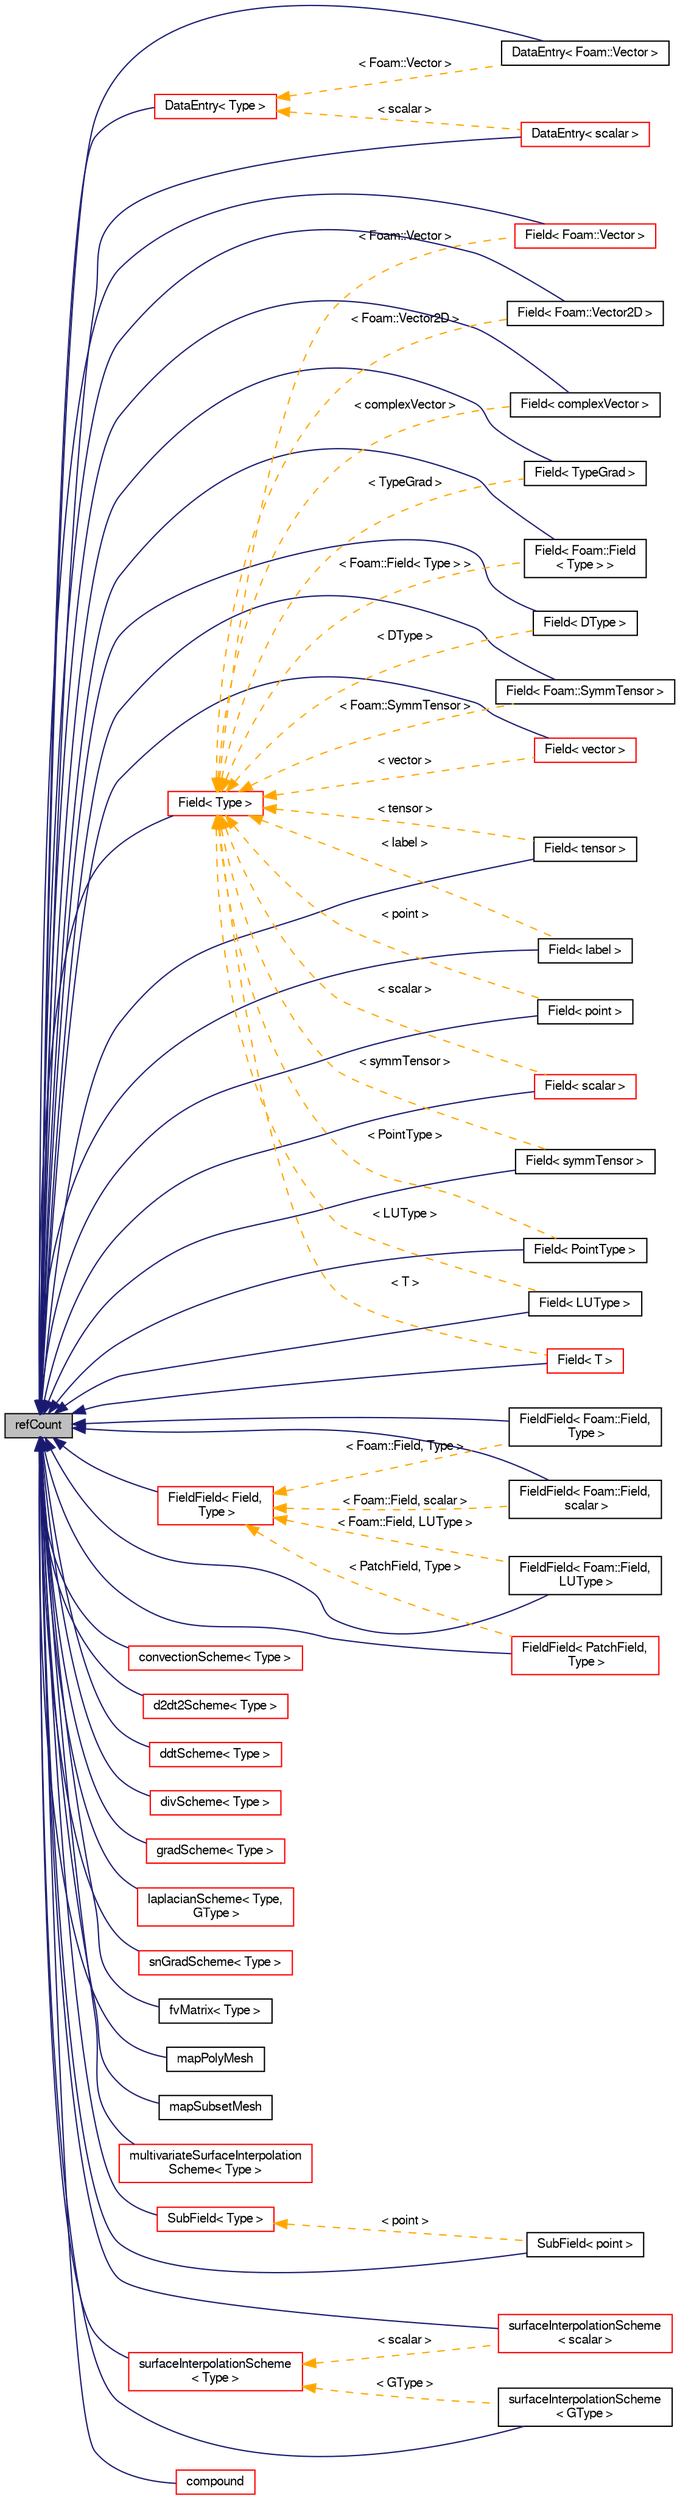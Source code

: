 digraph "refCount"
{
  bgcolor="transparent";
  edge [fontname="FreeSans",fontsize="10",labelfontname="FreeSans",labelfontsize="10"];
  node [fontname="FreeSans",fontsize="10",shape=record];
  rankdir="LR";
  Node0 [label="refCount",height=0.2,width=0.4,color="black", fillcolor="grey75", style="filled", fontcolor="black"];
  Node0 -> Node1 [dir="back",color="midnightblue",fontsize="10",style="solid",fontname="FreeSans"];
  Node1 [label="DataEntry\< Foam::Vector \>",height=0.2,width=0.4,color="black",URL="$a27662.html"];
  Node0 -> Node2 [dir="back",color="midnightblue",fontsize="10",style="solid",fontname="FreeSans"];
  Node2 [label="DataEntry\< scalar \>",height=0.2,width=0.4,color="red",URL="$a27662.html"];
  Node0 -> Node4 [dir="back",color="midnightblue",fontsize="10",style="solid",fontname="FreeSans"];
  Node4 [label="Field\< complexVector \>",height=0.2,width=0.4,color="black",URL="$a26466.html"];
  Node0 -> Node5 [dir="back",color="midnightblue",fontsize="10",style="solid",fontname="FreeSans"];
  Node5 [label="Field\< DType \>",height=0.2,width=0.4,color="black",URL="$a26466.html"];
  Node0 -> Node6 [dir="back",color="midnightblue",fontsize="10",style="solid",fontname="FreeSans"];
  Node6 [label="Field\< Foam::Field\l\< Type \> \>",height=0.2,width=0.4,color="black",URL="$a26466.html"];
  Node0 -> Node7 [dir="back",color="midnightblue",fontsize="10",style="solid",fontname="FreeSans"];
  Node7 [label="Field\< Foam::SymmTensor \>",height=0.2,width=0.4,color="black",URL="$a26466.html"];
  Node0 -> Node8 [dir="back",color="midnightblue",fontsize="10",style="solid",fontname="FreeSans"];
  Node8 [label="Field\< Foam::Vector \>",height=0.2,width=0.4,color="red",URL="$a26466.html"];
  Node0 -> Node11 [dir="back",color="midnightblue",fontsize="10",style="solid",fontname="FreeSans"];
  Node11 [label="Field\< Foam::Vector2D \>",height=0.2,width=0.4,color="black",URL="$a26466.html"];
  Node0 -> Node12 [dir="back",color="midnightblue",fontsize="10",style="solid",fontname="FreeSans"];
  Node12 [label="Field\< label \>",height=0.2,width=0.4,color="black",URL="$a26466.html"];
  Node0 -> Node13 [dir="back",color="midnightblue",fontsize="10",style="solid",fontname="FreeSans"];
  Node13 [label="Field\< LUType \>",height=0.2,width=0.4,color="black",URL="$a26466.html"];
  Node0 -> Node14 [dir="back",color="midnightblue",fontsize="10",style="solid",fontname="FreeSans"];
  Node14 [label="Field\< point \>",height=0.2,width=0.4,color="black",URL="$a26466.html"];
  Node0 -> Node15 [dir="back",color="midnightblue",fontsize="10",style="solid",fontname="FreeSans"];
  Node15 [label="Field\< PointType \>",height=0.2,width=0.4,color="black",URL="$a26466.html"];
  Node0 -> Node16 [dir="back",color="midnightblue",fontsize="10",style="solid",fontname="FreeSans"];
  Node16 [label="Field\< scalar \>",height=0.2,width=0.4,color="red",URL="$a26466.html"];
  Node0 -> Node21 [dir="back",color="midnightblue",fontsize="10",style="solid",fontname="FreeSans"];
  Node21 [label="Field\< symmTensor \>",height=0.2,width=0.4,color="black",URL="$a26466.html"];
  Node0 -> Node22 [dir="back",color="midnightblue",fontsize="10",style="solid",fontname="FreeSans"];
  Node22 [label="Field\< T \>",height=0.2,width=0.4,color="red",URL="$a26466.html"];
  Node0 -> Node26 [dir="back",color="midnightblue",fontsize="10",style="solid",fontname="FreeSans"];
  Node26 [label="Field\< tensor \>",height=0.2,width=0.4,color="black",URL="$a26466.html"];
  Node0 -> Node27 [dir="back",color="midnightblue",fontsize="10",style="solid",fontname="FreeSans"];
  Node27 [label="Field\< TypeGrad \>",height=0.2,width=0.4,color="black",URL="$a26466.html"];
  Node0 -> Node28 [dir="back",color="midnightblue",fontsize="10",style="solid",fontname="FreeSans"];
  Node28 [label="Field\< vector \>",height=0.2,width=0.4,color="red",URL="$a26466.html"];
  Node0 -> Node57 [dir="back",color="midnightblue",fontsize="10",style="solid",fontname="FreeSans"];
  Node57 [label="FieldField\< Foam::Field,\l LUType \>",height=0.2,width=0.4,color="black",URL="$a26422.html"];
  Node0 -> Node58 [dir="back",color="midnightblue",fontsize="10",style="solid",fontname="FreeSans"];
  Node58 [label="FieldField\< Foam::Field,\l scalar \>",height=0.2,width=0.4,color="black",URL="$a26422.html"];
  Node0 -> Node59 [dir="back",color="midnightblue",fontsize="10",style="solid",fontname="FreeSans"];
  Node59 [label="FieldField\< Foam::Field,\l Type \>",height=0.2,width=0.4,color="black",URL="$a26422.html"];
  Node0 -> Node60 [dir="back",color="midnightblue",fontsize="10",style="solid",fontname="FreeSans"];
  Node60 [label="FieldField\< PatchField,\l Type \>",height=0.2,width=0.4,color="red",URL="$a26422.html"];
  Node0 -> Node64 [dir="back",color="midnightblue",fontsize="10",style="solid",fontname="FreeSans"];
  Node64 [label="DataEntry\< Type \>",height=0.2,width=0.4,color="red",URL="$a27662.html",tooltip="Top level data entry class for use in dictionaries. Provides a mechanism to specify a variable as a c..."];
  Node64 -> Node2 [dir="back",color="orange",fontsize="10",style="dashed",label=" \< scalar \>" ,fontname="FreeSans"];
  Node64 -> Node1 [dir="back",color="orange",fontsize="10",style="dashed",label=" \< Foam::Vector \>" ,fontname="FreeSans"];
  Node0 -> Node70 [dir="back",color="midnightblue",fontsize="10",style="solid",fontname="FreeSans"];
  Node70 [label="Field\< Type \>",height=0.2,width=0.4,color="red",URL="$a26466.html",tooltip="Pre-declare SubField and related Field type. "];
  Node70 -> Node7 [dir="back",color="orange",fontsize="10",style="dashed",label=" \< Foam::SymmTensor \>" ,fontname="FreeSans"];
  Node70 -> Node26 [dir="back",color="orange",fontsize="10",style="dashed",label=" \< tensor \>" ,fontname="FreeSans"];
  Node70 -> Node21 [dir="back",color="orange",fontsize="10",style="dashed",label=" \< symmTensor \>" ,fontname="FreeSans"];
  Node70 -> Node16 [dir="back",color="orange",fontsize="10",style="dashed",label=" \< scalar \>" ,fontname="FreeSans"];
  Node70 -> Node12 [dir="back",color="orange",fontsize="10",style="dashed",label=" \< label \>" ,fontname="FreeSans"];
  Node70 -> Node28 [dir="back",color="orange",fontsize="10",style="dashed",label=" \< vector \>" ,fontname="FreeSans"];
  Node70 -> Node4 [dir="back",color="orange",fontsize="10",style="dashed",label=" \< complexVector \>" ,fontname="FreeSans"];
  Node70 -> Node22 [dir="back",color="orange",fontsize="10",style="dashed",label=" \< T \>" ,fontname="FreeSans"];
  Node70 -> Node13 [dir="back",color="orange",fontsize="10",style="dashed",label=" \< LUType \>" ,fontname="FreeSans"];
  Node70 -> Node5 [dir="back",color="orange",fontsize="10",style="dashed",label=" \< DType \>" ,fontname="FreeSans"];
  Node70 -> Node6 [dir="back",color="orange",fontsize="10",style="dashed",label=" \< Foam::Field\< Type \> \>" ,fontname="FreeSans"];
  Node70 -> Node27 [dir="back",color="orange",fontsize="10",style="dashed",label=" \< TypeGrad \>" ,fontname="FreeSans"];
  Node70 -> Node8 [dir="back",color="orange",fontsize="10",style="dashed",label=" \< Foam::Vector \>" ,fontname="FreeSans"];
  Node70 -> Node14 [dir="back",color="orange",fontsize="10",style="dashed",label=" \< point \>" ,fontname="FreeSans"];
  Node70 -> Node15 [dir="back",color="orange",fontsize="10",style="dashed",label=" \< PointType \>" ,fontname="FreeSans"];
  Node70 -> Node11 [dir="back",color="orange",fontsize="10",style="dashed",label=" \< Foam::Vector2D \>" ,fontname="FreeSans"];
  Node0 -> Node205 [dir="back",color="midnightblue",fontsize="10",style="solid",fontname="FreeSans"];
  Node205 [label="FieldField\< Field,\l Type \>",height=0.2,width=0.4,color="red",URL="$a26422.html",tooltip="Generic field type. "];
  Node205 -> Node58 [dir="back",color="orange",fontsize="10",style="dashed",label=" \< Foam::Field, scalar \>" ,fontname="FreeSans"];
  Node205 -> Node59 [dir="back",color="orange",fontsize="10",style="dashed",label=" \< Foam::Field, Type \>" ,fontname="FreeSans"];
  Node205 -> Node60 [dir="back",color="orange",fontsize="10",style="dashed",label=" \< PatchField, Type \>" ,fontname="FreeSans"];
  Node205 -> Node57 [dir="back",color="orange",fontsize="10",style="dashed",label=" \< Foam::Field, LUType \>" ,fontname="FreeSans"];
  Node0 -> Node212 [dir="back",color="midnightblue",fontsize="10",style="solid",fontname="FreeSans"];
  Node212 [label="convectionScheme\< Type \>",height=0.2,width=0.4,color="red",URL="$a22442.html",tooltip="Abstract base class for convection schemes. "];
  Node0 -> Node216 [dir="back",color="midnightblue",fontsize="10",style="solid",fontname="FreeSans"];
  Node216 [label="d2dt2Scheme\< Type \>",height=0.2,width=0.4,color="red",URL="$a22454.html",tooltip="Abstract base class for d2dt2 schemes. "];
  Node0 -> Node219 [dir="back",color="midnightblue",fontsize="10",style="solid",fontname="FreeSans"];
  Node219 [label="ddtScheme\< Type \>",height=0.2,width=0.4,color="red",URL="$a22486.html",tooltip="Abstract base class for ddt schemes. "];
  Node0 -> Node228 [dir="back",color="midnightblue",fontsize="10",style="solid",fontname="FreeSans"];
  Node228 [label="divScheme\< Type \>",height=0.2,width=0.4,color="red",URL="$a22506.html",tooltip="Abstract base class for div schemes. "];
  Node0 -> Node230 [dir="back",color="midnightblue",fontsize="10",style="solid",fontname="FreeSans"];
  Node230 [label="gradScheme\< Type \>",height=0.2,width=0.4,color="red",URL="$a22542.html",tooltip="Abstract base class for gradient schemes. "];
  Node0 -> Node239 [dir="back",color="midnightblue",fontsize="10",style="solid",fontname="FreeSans"];
  Node239 [label="laplacianScheme\< Type,\l GType \>",height=0.2,width=0.4,color="red",URL="$a22582.html",tooltip="Abstract base class for laplacian schemes. "];
  Node0 -> Node241 [dir="back",color="midnightblue",fontsize="10",style="solid",fontname="FreeSans"];
  Node241 [label="snGradScheme\< Type \>",height=0.2,width=0.4,color="red",URL="$a22610.html",tooltip="Abstract base class for snGrad schemes. "];
  Node0 -> Node248 [dir="back",color="midnightblue",fontsize="10",style="solid",fontname="FreeSans"];
  Node248 [label="fvMatrix\< Type \>",height=0.2,width=0.4,color="black",URL="$a22358.html",tooltip="A special matrix type and solver, designed for finite volume solutions of scalar equations. Face addressing is used to make all matrix assembly and solution loops vectorise. "];
  Node0 -> Node249 [dir="back",color="midnightblue",fontsize="10",style="solid",fontname="FreeSans"];
  Node249 [label="mapPolyMesh",height=0.2,width=0.4,color="black",URL="$a27386.html",tooltip="Class containing mesh-to-mesh mapping information after a change in polyMesh topology. "];
  Node0 -> Node250 [dir="back",color="midnightblue",fontsize="10",style="solid",fontname="FreeSans"];
  Node250 [label="mapSubsetMesh",height=0.2,width=0.4,color="black",URL="$a27390.html",tooltip="Class containing mesh-to-mesh mapping information after a subset operation. "];
  Node0 -> Node251 [dir="back",color="midnightblue",fontsize="10",style="solid",fontname="FreeSans"];
  Node251 [label="multivariateSurfaceInterpolation\lScheme\< Type \>",height=0.2,width=0.4,color="red",URL="$a23118.html",tooltip="Abstract base class for multi-variate surface interpolation schemes. "];
  Node0 -> Node256 [dir="back",color="midnightblue",fontsize="10",style="solid",fontname="FreeSans"];
  Node256 [label="SubField\< Type \>",height=0.2,width=0.4,color="red",URL="$a26470.html",tooltip="Pre-declare related SubField type. "];
  Node256 -> Node258 [dir="back",color="orange",fontsize="10",style="dashed",label=" \< point \>" ,fontname="FreeSans"];
  Node258 [label="SubField\< point \>",height=0.2,width=0.4,color="black",URL="$a26470.html"];
  Node0 -> Node259 [dir="back",color="midnightblue",fontsize="10",style="solid",fontname="FreeSans"];
  Node259 [label="surfaceInterpolationScheme\l\< Type \>",height=0.2,width=0.4,color="red",URL="$a23278.html",tooltip="Abstract base class for surface interpolation schemes. "];
  Node259 -> Node293 [dir="back",color="orange",fontsize="10",style="dashed",label=" \< scalar \>" ,fontname="FreeSans"];
  Node293 [label="surfaceInterpolationScheme\l\< scalar \>",height=0.2,width=0.4,color="red",URL="$a23278.html"];
  Node259 -> Node295 [dir="back",color="orange",fontsize="10",style="dashed",label=" \< GType \>" ,fontname="FreeSans"];
  Node295 [label="surfaceInterpolationScheme\l\< GType \>",height=0.2,width=0.4,color="black",URL="$a23278.html"];
  Node0 -> Node296 [dir="back",color="midnightblue",fontsize="10",style="solid",fontname="FreeSans"];
  Node296 [label="compound",height=0.2,width=0.4,color="red",URL="$a26310.html",tooltip="Abstract base class for complex tokens. "];
  Node0 -> Node258 [dir="back",color="midnightblue",fontsize="10",style="solid",fontname="FreeSans"];
  Node0 -> Node295 [dir="back",color="midnightblue",fontsize="10",style="solid",fontname="FreeSans"];
  Node0 -> Node293 [dir="back",color="midnightblue",fontsize="10",style="solid",fontname="FreeSans"];
}
